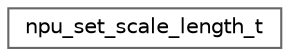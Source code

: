 digraph "Graphical Class Hierarchy"
{
 // LATEX_PDF_SIZE
  bgcolor="transparent";
  edge [fontname=Helvetica,fontsize=10,labelfontname=Helvetica,labelfontsize=10];
  node [fontname=Helvetica,fontsize=10,shape=box,height=0.2,width=0.4];
  rankdir="LR";
  Node0 [id="Node000000",label="npu_set_scale_length_t",height=0.2,width=0.4,color="grey40", fillcolor="white", style="filled",URL="$structnpu__set__scale__length__t.html",tooltip=" "];
}
